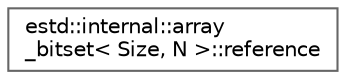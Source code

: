 digraph "Graphical Class Hierarchy"
{
 // LATEX_PDF_SIZE
  bgcolor="transparent";
  edge [fontname=Helvetica,fontsize=10,labelfontname=Helvetica,labelfontsize=10];
  node [fontname=Helvetica,fontsize=10,shape=box,height=0.2,width=0.4];
  rankdir="LR";
  Node0 [id="Node000000",label="estd::internal::array\l_bitset\< Size, N \>::reference",height=0.2,width=0.4,color="grey40", fillcolor="white", style="filled",URL="$df/d38/classestd_1_1internal_1_1array__bitset_1_1reference.html",tooltip=" "];
}
